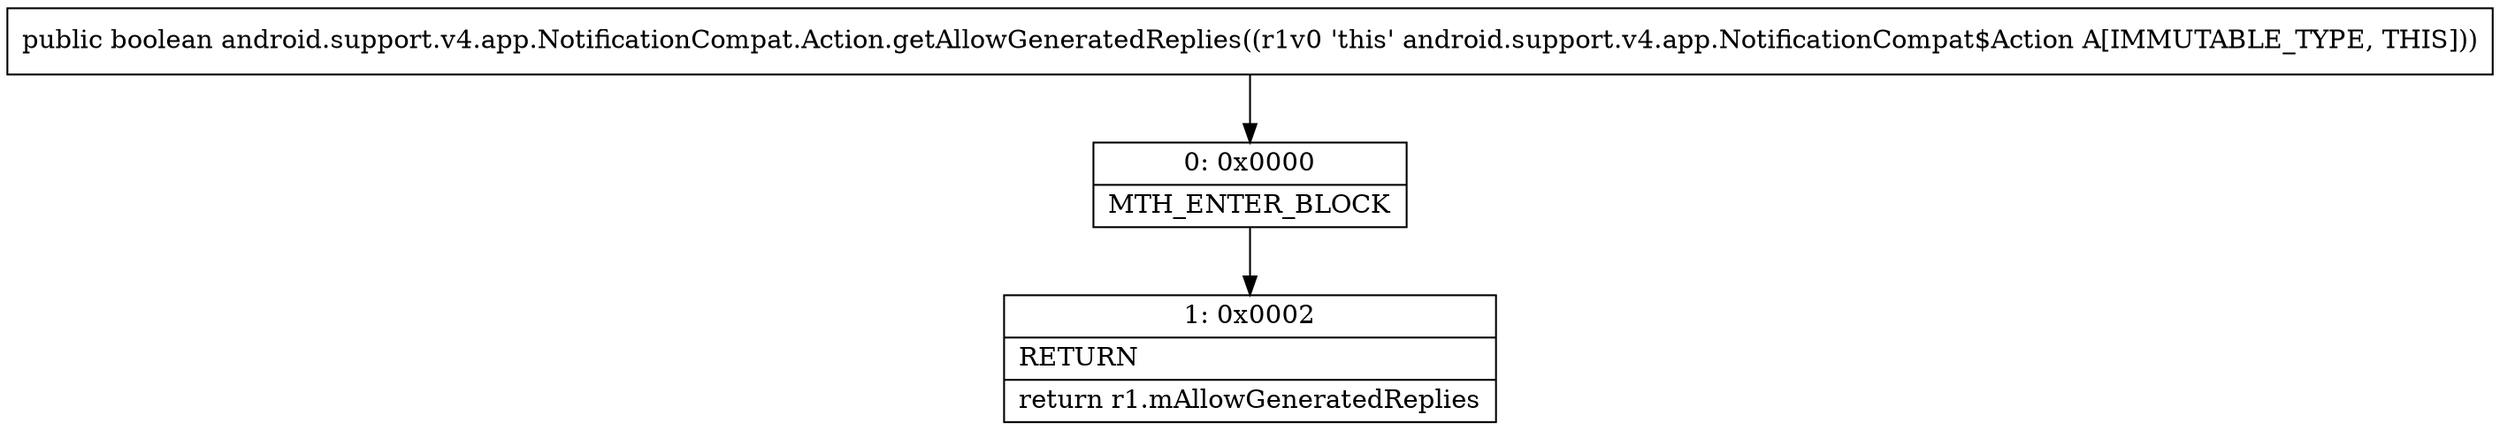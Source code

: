 digraph "CFG forandroid.support.v4.app.NotificationCompat.Action.getAllowGeneratedReplies()Z" {
Node_0 [shape=record,label="{0\:\ 0x0000|MTH_ENTER_BLOCK\l}"];
Node_1 [shape=record,label="{1\:\ 0x0002|RETURN\l|return r1.mAllowGeneratedReplies\l}"];
MethodNode[shape=record,label="{public boolean android.support.v4.app.NotificationCompat.Action.getAllowGeneratedReplies((r1v0 'this' android.support.v4.app.NotificationCompat$Action A[IMMUTABLE_TYPE, THIS])) }"];
MethodNode -> Node_0;
Node_0 -> Node_1;
}

